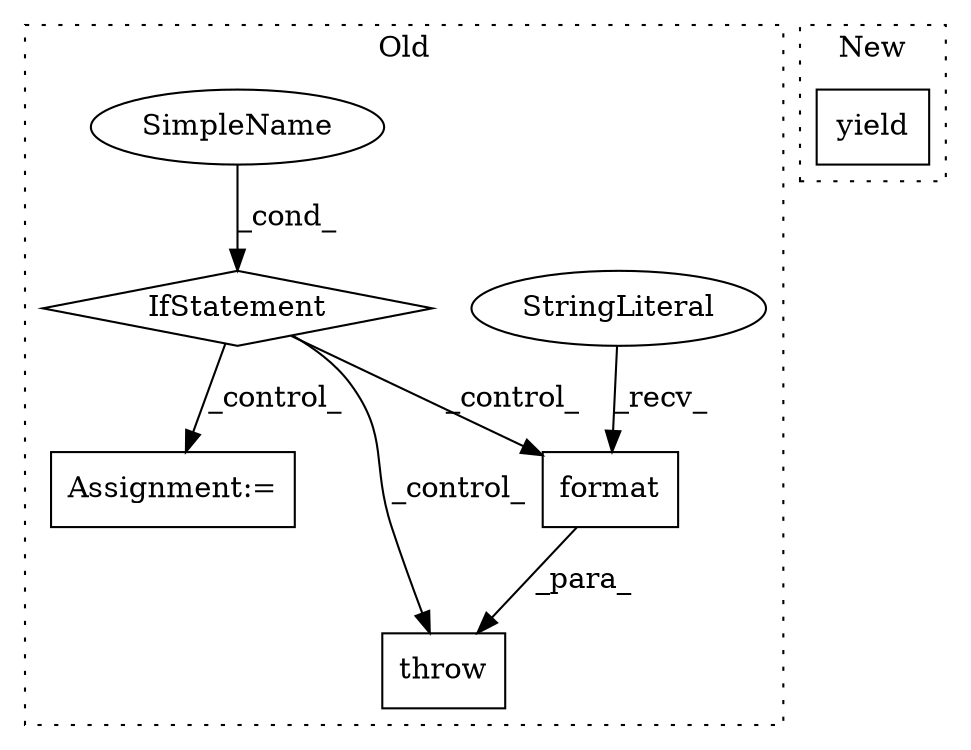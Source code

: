 digraph G {
subgraph cluster0 {
1 [label="format" a="32" s="1383,1391" l="7,1" shape="box"];
3 [label="StringLiteral" a="45" s="1353" l="29" shape="ellipse"];
4 [label="IfStatement" a="25" s="1295,1324" l="10,2" shape="diamond"];
5 [label="SimpleName" a="42" s="" l="" shape="ellipse"];
6 [label="Assignment:=" a="7" s="1622,1716" l="66,2" shape="box"];
7 [label="throw" a="53" s="1336" l="6" shape="box"];
label = "Old";
style="dotted";
}
subgraph cluster1 {
2 [label="yield" a="112" s="1365" l="7" shape="box"];
label = "New";
style="dotted";
}
1 -> 7 [label="_para_"];
3 -> 1 [label="_recv_"];
4 -> 6 [label="_control_"];
4 -> 7 [label="_control_"];
4 -> 1 [label="_control_"];
5 -> 4 [label="_cond_"];
}